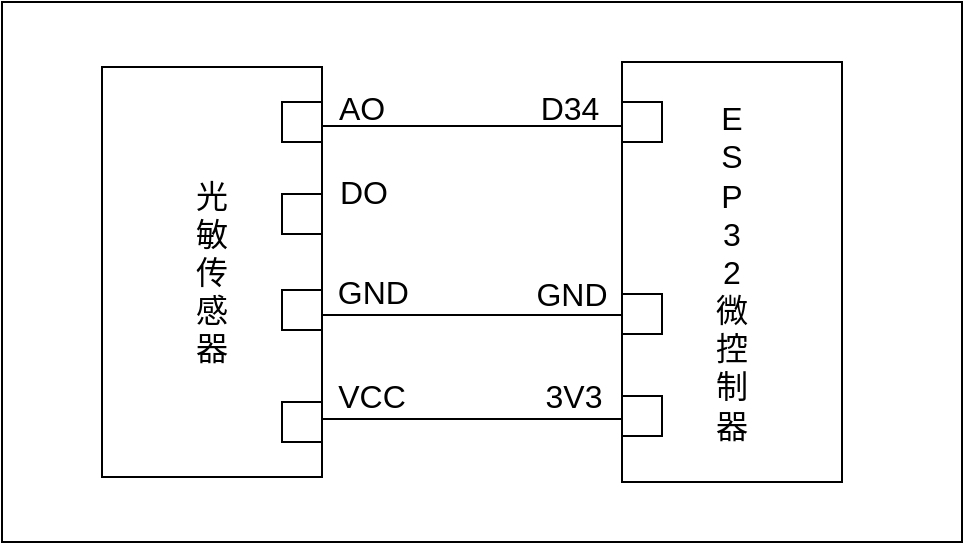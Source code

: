 <mxfile version="26.2.14">
  <diagram name="第 1 页" id="zUQR9tzON8Piz5_MDgO6">
    <mxGraphModel dx="1500" dy="826" grid="1" gridSize="10" guides="1" tooltips="1" connect="1" arrows="1" fold="1" page="1" pageScale="1" pageWidth="827" pageHeight="1169" math="0" shadow="0">
      <root>
        <mxCell id="0" />
        <mxCell id="1" parent="0" />
        <mxCell id="YeZupqF_5-cxzTXe40vk-1" value="" style="rounded=0;whiteSpace=wrap;html=1;" parent="1" vertex="1">
          <mxGeometry x="150" y="340" width="480" height="270" as="geometry" />
        </mxCell>
        <mxCell id="YeZupqF_5-cxzTXe40vk-2" value="&lt;span style=&quot;font-size: 16px;&quot;&gt;E&lt;/span&gt;&lt;div&gt;&lt;span style=&quot;font-size: 16px;&quot;&gt;S&lt;/span&gt;&lt;/div&gt;&lt;div&gt;&lt;span style=&quot;font-size: 16px;&quot;&gt;P&lt;/span&gt;&lt;/div&gt;&lt;div&gt;&lt;span style=&quot;font-size: 16px;&quot;&gt;3&lt;/span&gt;&lt;/div&gt;&lt;div&gt;&lt;span style=&quot;font-size: 16px;&quot;&gt;2&lt;/span&gt;&lt;/div&gt;&lt;div&gt;&lt;span style=&quot;font-size: 16px;&quot;&gt;微&lt;/span&gt;&lt;/div&gt;&lt;div&gt;&lt;span style=&quot;font-size: 16px;&quot;&gt;控&lt;/span&gt;&lt;/div&gt;&lt;div&gt;&lt;span style=&quot;font-size: 16px;&quot;&gt;制&lt;/span&gt;&lt;/div&gt;&lt;div&gt;&lt;span style=&quot;font-size: 16px;&quot;&gt;器&lt;/span&gt;&lt;/div&gt;" style="rounded=0;whiteSpace=wrap;html=1;" parent="1" vertex="1">
          <mxGeometry x="460" y="370" width="110" height="210" as="geometry" />
        </mxCell>
        <mxCell id="YeZupqF_5-cxzTXe40vk-3" value="&lt;span style=&quot;font-size: 16px;&quot;&gt;光&lt;/span&gt;&lt;div&gt;&lt;span style=&quot;font-size: 16px;&quot;&gt;敏&lt;/span&gt;&lt;br&gt;&lt;div&gt;&lt;span style=&quot;font-size: 16px;&quot;&gt;传&lt;/span&gt;&lt;/div&gt;&lt;div&gt;&lt;span style=&quot;font-size: 16px;&quot;&gt;感&lt;/span&gt;&lt;/div&gt;&lt;div&gt;&lt;span style=&quot;font-size: 16px;&quot;&gt;器&lt;/span&gt;&lt;/div&gt;&lt;/div&gt;" style="rounded=0;whiteSpace=wrap;html=1;" parent="1" vertex="1">
          <mxGeometry x="200" y="372.5" width="110" height="205" as="geometry" />
        </mxCell>
        <mxCell id="YeZupqF_5-cxzTXe40vk-4" value="" style="rounded=0;whiteSpace=wrap;html=1;" parent="1" vertex="1">
          <mxGeometry x="290" y="436" width="20" height="20" as="geometry" />
        </mxCell>
        <mxCell id="YeZupqF_5-cxzTXe40vk-5" value="" style="rounded=0;whiteSpace=wrap;html=1;direction=south;" parent="1" vertex="1">
          <mxGeometry x="290" y="484" width="20" height="20" as="geometry" />
        </mxCell>
        <mxCell id="YeZupqF_5-cxzTXe40vk-6" value="" style="rounded=0;whiteSpace=wrap;html=1;" parent="1" vertex="1">
          <mxGeometry x="290" y="540" width="20" height="20" as="geometry" />
        </mxCell>
        <mxCell id="YeZupqF_5-cxzTXe40vk-7" value="" style="rounded=0;whiteSpace=wrap;html=1;" parent="1" vertex="1">
          <mxGeometry x="460" y="390" width="20" height="20" as="geometry" />
        </mxCell>
        <mxCell id="YeZupqF_5-cxzTXe40vk-8" value="" style="rounded=0;whiteSpace=wrap;html=1;" parent="1" vertex="1">
          <mxGeometry x="460" y="486" width="20" height="20" as="geometry" />
        </mxCell>
        <mxCell id="YeZupqF_5-cxzTXe40vk-9" value="" style="rounded=0;whiteSpace=wrap;html=1;" parent="1" vertex="1">
          <mxGeometry x="460" y="537" width="20" height="20" as="geometry" />
        </mxCell>
        <mxCell id="YeZupqF_5-cxzTXe40vk-11" value="" style="endArrow=none;html=1;rounded=0;exitX=1;exitY=0.5;exitDx=0;exitDy=0;entryX=0;entryY=0.5;entryDx=0;entryDy=0;" parent="1" edge="1">
          <mxGeometry width="50" height="50" relative="1" as="geometry">
            <mxPoint x="310" y="496.5" as="sourcePoint" />
            <mxPoint x="460" y="496.5" as="targetPoint" />
          </mxGeometry>
        </mxCell>
        <mxCell id="YeZupqF_5-cxzTXe40vk-12" value="" style="endArrow=none;html=1;rounded=0;exitX=1;exitY=0.5;exitDx=0;exitDy=0;entryX=0;entryY=0.5;entryDx=0;entryDy=0;" parent="1" edge="1">
          <mxGeometry width="50" height="50" relative="1" as="geometry">
            <mxPoint x="310" y="548.5" as="sourcePoint" />
            <mxPoint x="460" y="548.5" as="targetPoint" />
          </mxGeometry>
        </mxCell>
        <mxCell id="YeZupqF_5-cxzTXe40vk-13" value="&lt;span style=&quot;font-size: 16px;&quot;&gt;AO&lt;/span&gt;" style="text;html=1;align=center;verticalAlign=middle;whiteSpace=wrap;rounded=0;" parent="1" vertex="1">
          <mxGeometry x="300" y="378" width="60" height="30" as="geometry" />
        </mxCell>
        <mxCell id="YeZupqF_5-cxzTXe40vk-14" value="&lt;font style=&quot;font-size: 16px;&quot;&gt;&amp;nbsp; &amp;nbsp;GND&lt;/font&gt;" style="text;html=1;align=center;verticalAlign=middle;whiteSpace=wrap;rounded=0;" parent="1" vertex="1">
          <mxGeometry x="299" y="470" width="60" height="30" as="geometry" />
        </mxCell>
        <mxCell id="YeZupqF_5-cxzTXe40vk-15" value="&lt;font style=&quot;font-size: 16px;&quot;&gt;VCC&lt;/font&gt;" style="text;html=1;align=center;verticalAlign=middle;whiteSpace=wrap;rounded=0;" parent="1" vertex="1">
          <mxGeometry x="305" y="522" width="60" height="30" as="geometry" />
        </mxCell>
        <mxCell id="YeZupqF_5-cxzTXe40vk-16" value="&lt;span style=&quot;font-size: 16px;&quot;&gt;D34&lt;/span&gt;" style="text;html=1;align=center;verticalAlign=middle;whiteSpace=wrap;rounded=0;" parent="1" vertex="1">
          <mxGeometry x="404" y="378" width="60" height="30" as="geometry" />
        </mxCell>
        <mxCell id="YeZupqF_5-cxzTXe40vk-17" value="&lt;span style=&quot;font-size: 16px;&quot;&gt;GND&lt;/span&gt;" style="text;html=1;align=center;verticalAlign=middle;whiteSpace=wrap;rounded=0;" parent="1" vertex="1">
          <mxGeometry x="405" y="471" width="60" height="30" as="geometry" />
        </mxCell>
        <mxCell id="YeZupqF_5-cxzTXe40vk-18" value="&lt;span style=&quot;font-size: 16px;&quot;&gt;3V3&lt;/span&gt;" style="text;html=1;align=center;verticalAlign=middle;whiteSpace=wrap;rounded=0;" parent="1" vertex="1">
          <mxGeometry x="406" y="522" width="60" height="30" as="geometry" />
        </mxCell>
        <mxCell id="YeZupqF_5-cxzTXe40vk-19" value="" style="rounded=0;whiteSpace=wrap;html=1;" parent="1" vertex="1">
          <mxGeometry x="290" y="390" width="20" height="20" as="geometry" />
        </mxCell>
        <mxCell id="YeZupqF_5-cxzTXe40vk-20" value="&lt;span style=&quot;font-size: 16px;&quot;&gt;DO&lt;/span&gt;" style="text;html=1;align=center;verticalAlign=middle;whiteSpace=wrap;rounded=0;" parent="1" vertex="1">
          <mxGeometry x="301" y="420" width="60" height="30" as="geometry" />
        </mxCell>
        <mxCell id="YeZupqF_5-cxzTXe40vk-21" value="" style="endArrow=none;html=1;rounded=0;exitX=1;exitY=0.5;exitDx=0;exitDy=0;entryX=0;entryY=0.5;entryDx=0;entryDy=0;" parent="1" edge="1">
          <mxGeometry width="50" height="50" relative="1" as="geometry">
            <mxPoint x="310" y="402" as="sourcePoint" />
            <mxPoint x="460" y="402" as="targetPoint" />
          </mxGeometry>
        </mxCell>
      </root>
    </mxGraphModel>
  </diagram>
</mxfile>
